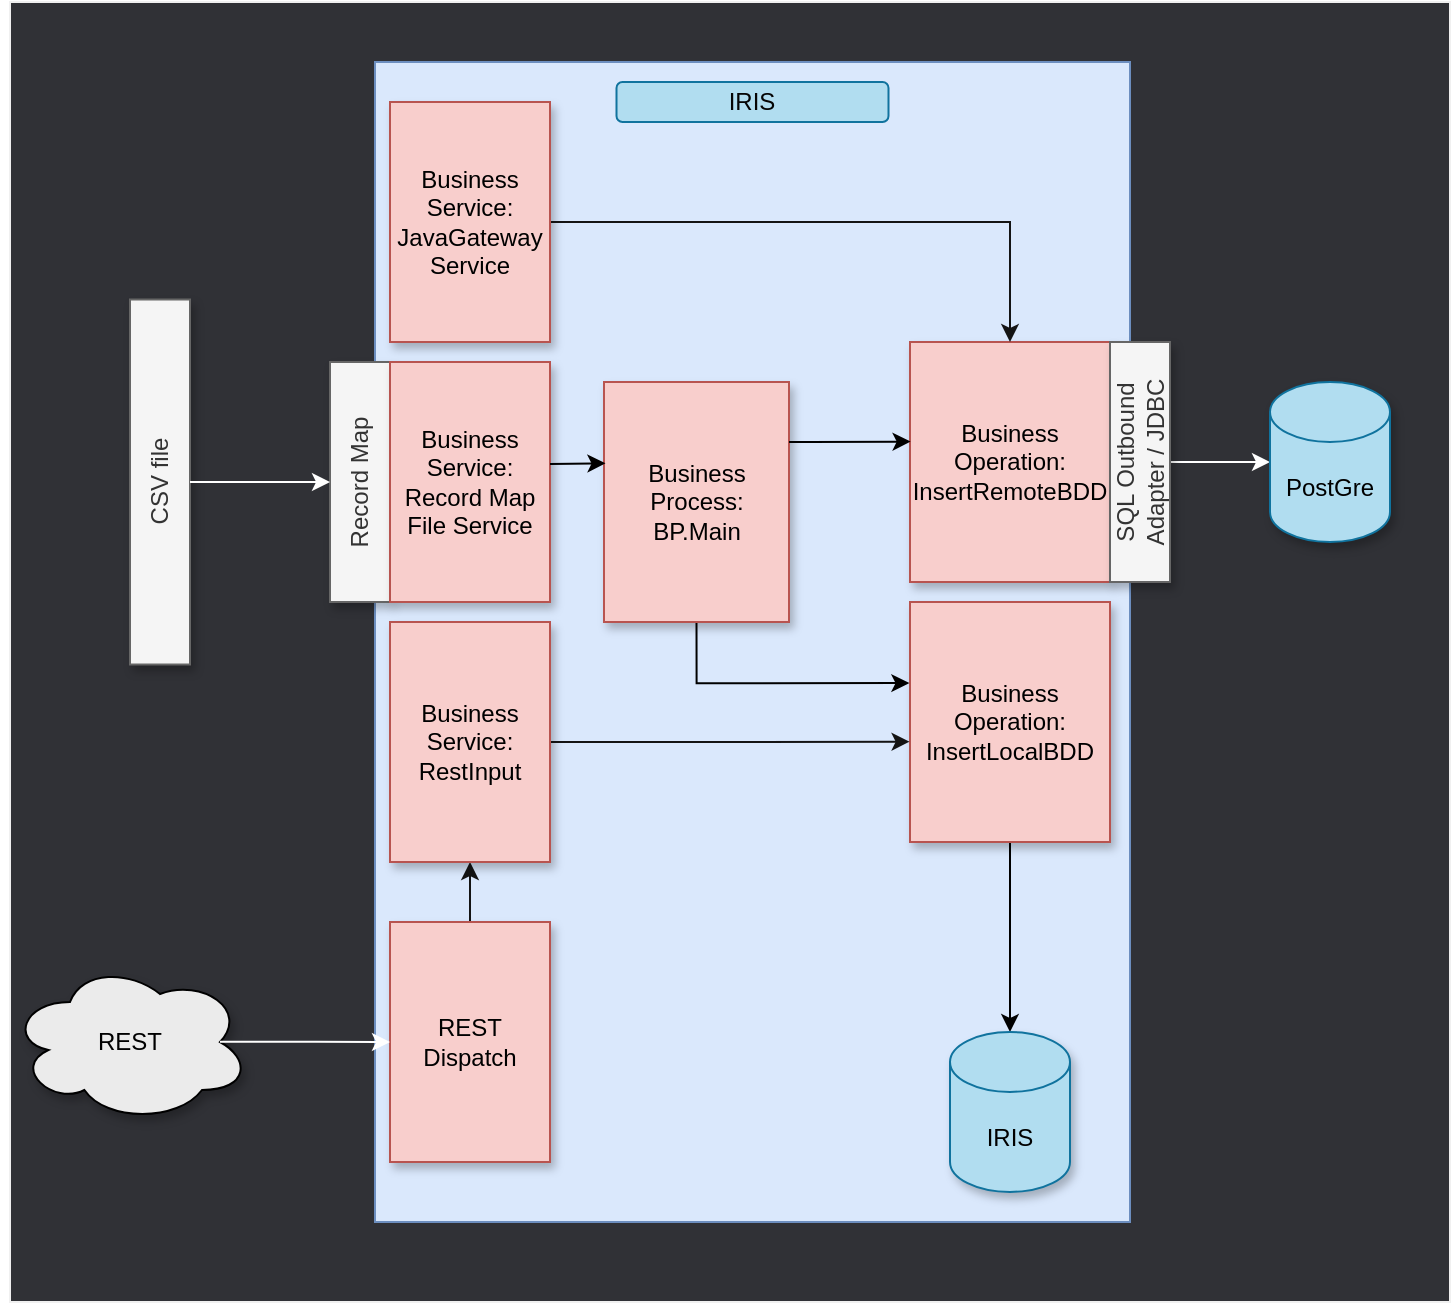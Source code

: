 <mxfile>
    <diagram id="zJOl87O2BwiRSLxjaxJK" name="Page-1">
        <mxGraphModel dx="220" dy="1611" grid="1" gridSize="10" guides="1" tooltips="1" connect="1" arrows="1" fold="1" page="1" pageScale="1" pageWidth="827" pageHeight="1169" math="0" shadow="0">
            <root>
                <mxCell id="0"/>
                <mxCell id="1" parent="0"/>
                <mxCell id="NyS-6g9fIlrOh9EEt9hE-55" value="" style="rounded=0;whiteSpace=wrap;html=1;shadow=0;glass=0;sketch=0;align=center;verticalAlign=middle;fillColor=#303136;strokeColor=#F0F0F0;" parent="1" vertex="1">
                    <mxGeometry x="70" y="-10" width="720" height="650" as="geometry"/>
                </mxCell>
                <mxCell id="NyS-6g9fIlrOh9EEt9hE-1" value="" style="rounded=0;whiteSpace=wrap;html=1;horizontal=1;verticalAlign=top;strokeColor=#6c8ebf;glass=0;shadow=0;sketch=0;fillColor=#dae8fc;" parent="1" vertex="1">
                    <mxGeometry x="252.5" y="20" width="377.5" height="580" as="geometry"/>
                </mxCell>
                <mxCell id="NyS-6g9fIlrOh9EEt9hE-53" style="edgeStyle=orthogonalEdgeStyle;rounded=1;sketch=0;orthogonalLoop=1;jettySize=auto;html=1;exitX=0.5;exitY=1;exitDx=0;exitDy=0;shadow=0;startArrow=none;startFill=0;strokeColor=#000000;entryX=0.5;entryY=0;entryDx=0;entryDy=0;entryPerimeter=0;" parent="1" source="NyS-6g9fIlrOh9EEt9hE-8" target="NyS-6g9fIlrOh9EEt9hE-50" edge="1">
                    <mxGeometry relative="1" as="geometry"/>
                </mxCell>
                <mxCell id="NyS-6g9fIlrOh9EEt9hE-8" value="&lt;font color=&quot;#000000&quot;&gt;Business Operation:&lt;br&gt;InsertLocalBDD&lt;/font&gt;" style="rounded=0;whiteSpace=wrap;html=1;verticalAlign=middle;fillColor=#f8cecc;strokeColor=#b85450;shadow=1;" parent="1" vertex="1">
                    <mxGeometry x="520" y="290" width="100" height="120" as="geometry"/>
                </mxCell>
                <mxCell id="NyS-6g9fIlrOh9EEt9hE-10" value="Record Map" style="rounded=0;whiteSpace=wrap;html=1;verticalAlign=middle;horizontal=0;fillColor=#f5f5f5;strokeColor=#666666;fontColor=#333333;shadow=1;" parent="1" vertex="1">
                    <mxGeometry x="230" y="170" width="30" height="120" as="geometry"/>
                </mxCell>
                <mxCell id="NyS-6g9fIlrOh9EEt9hE-20" value="" style="endArrow=classic;startArrow=none;html=1;exitX=1;exitY=0.5;exitDx=0;exitDy=0;entryX=0;entryY=0.5;entryDx=0;entryDy=0;strokeColor=#FFFFFF;entryPerimeter=0;startFill=0;" parent="1" edge="1" target="10">
                    <mxGeometry width="50" height="50" relative="1" as="geometry">
                        <mxPoint x="650" y="220" as="sourcePoint"/>
                        <mxPoint x="720" y="220" as="targetPoint"/>
                    </mxGeometry>
                </mxCell>
                <mxCell id="NyS-6g9fIlrOh9EEt9hE-40" style="edgeStyle=orthogonalEdgeStyle;rounded=0;sketch=0;orthogonalLoop=1;jettySize=auto;html=1;exitX=0.5;exitY=1;exitDx=0;exitDy=0;entryX=-0.003;entryY=0.338;entryDx=0;entryDy=0;entryPerimeter=0;shadow=0;startArrow=none;startFill=0;strokeColor=#000000;" parent="1" source="NyS-6g9fIlrOh9EEt9hE-33" target="NyS-6g9fIlrOh9EEt9hE-8" edge="1">
                    <mxGeometry relative="1" as="geometry"/>
                </mxCell>
                <mxCell id="NyS-6g9fIlrOh9EEt9hE-34" value="&lt;font color=&quot;#000000&quot;&gt;Business Service:&lt;br&gt;Record Map File Service&lt;/font&gt;" style="rounded=0;html=1;verticalAlign=middle;fillColor=#f8cecc;strokeColor=#b85450;shadow=1;whiteSpace=wrap;" parent="1" vertex="1">
                    <mxGeometry x="260" y="170" width="80" height="120" as="geometry"/>
                </mxCell>
                <mxCell id="NyS-6g9fIlrOh9EEt9hE-35" value="CSV file" style="rounded=0;whiteSpace=wrap;html=1;verticalAlign=middle;horizontal=0;fillColor=#f5f5f5;strokeColor=#666666;fontColor=#333333;shadow=1;" parent="1" vertex="1">
                    <mxGeometry x="130" y="138.75" width="30" height="182.5" as="geometry"/>
                </mxCell>
                <mxCell id="NyS-6g9fIlrOh9EEt9hE-36" value="" style="endArrow=classic;startArrow=none;html=1;exitX=1;exitY=0.5;exitDx=0;exitDy=0;entryX=0;entryY=0.5;entryDx=0;entryDy=0;strokeColor=#FFFFFF;startFill=0;" parent="1" edge="1">
                    <mxGeometry width="50" height="50" relative="1" as="geometry">
                        <mxPoint x="160" y="230" as="sourcePoint"/>
                        <mxPoint x="230" y="230" as="targetPoint"/>
                    </mxGeometry>
                </mxCell>
                <mxCell id="NyS-6g9fIlrOh9EEt9hE-39" value="&lt;font color=&quot;#050505&quot;&gt;IRIS&lt;/font&gt;" style="rounded=1;whiteSpace=wrap;html=1;shadow=0;glass=0;sketch=0;align=center;verticalAlign=middle;gradientDirection=north;fillColor=#b1ddf0;strokeColor=#10739e;" parent="1" vertex="1">
                    <mxGeometry x="373.25" y="30" width="136" height="20" as="geometry"/>
                </mxCell>
                <mxCell id="16" style="edgeStyle=orthogonalEdgeStyle;rounded=0;orthogonalLoop=1;jettySize=auto;html=1;exitX=0.5;exitY=0;exitDx=0;exitDy=0;entryX=0.5;entryY=1;entryDx=0;entryDy=0;startArrow=none;startFill=0;strokeColor=#141414;" edge="1" parent="1" source="NyS-6g9fIlrOh9EEt9hE-46" target="14">
                    <mxGeometry relative="1" as="geometry"/>
                </mxCell>
                <mxCell id="NyS-6g9fIlrOh9EEt9hE-46" value="&lt;font color=&quot;#000000&quot;&gt;REST Dispatch&lt;/font&gt;" style="rounded=0;whiteSpace=wrap;html=1;verticalAlign=middle;fillColor=#f8cecc;strokeColor=#b85450;shadow=1;" parent="1" vertex="1">
                    <mxGeometry x="260" y="450" width="80" height="120" as="geometry"/>
                </mxCell>
                <mxCell id="NyS-6g9fIlrOh9EEt9hE-47" value="&lt;font color=&quot;#000000&quot;&gt;REST&lt;/font&gt;" style="ellipse;shape=cloud;whiteSpace=wrap;html=1;rounded=0;shadow=1;glass=0;sketch=0;gradientColor=none;align=center;verticalAlign=middle;fillColor=#EBEBEB;" parent="1" vertex="1">
                    <mxGeometry x="70" y="470" width="120" height="80" as="geometry"/>
                </mxCell>
                <mxCell id="NyS-6g9fIlrOh9EEt9hE-50" value="&lt;div&gt;&lt;font color=&quot;#000000&quot;&gt;IRIS&lt;/font&gt;&lt;/div&gt;" style="shape=cylinder3;whiteSpace=wrap;html=1;boundedLbl=1;backgroundOutline=1;size=15;rounded=0;shadow=1;glass=0;sketch=0;fillColor=#b1ddf0;align=center;verticalAlign=middle;strokeColor=#10739e;" parent="1" vertex="1">
                    <mxGeometry x="540" y="505" width="60" height="80" as="geometry"/>
                </mxCell>
                <mxCell id="3" value="" style="edgeStyle=orthogonalEdgeStyle;rounded=1;sketch=0;orthogonalLoop=1;jettySize=auto;html=1;shadow=0;startArrow=none;startFill=0;exitX=0.875;exitY=0.5;exitDx=0;exitDy=0;exitPerimeter=0;strokeColor=#FFFFFF;entryX=0;entryY=0.5;entryDx=0;entryDy=0;" parent="1" target="NyS-6g9fIlrOh9EEt9hE-46" edge="1">
                    <mxGeometry relative="1" as="geometry">
                        <mxPoint x="175" y="509.92" as="sourcePoint"/>
                        <mxPoint x="250" y="510" as="targetPoint"/>
                        <Array as="points">
                            <mxPoint x="213" y="510"/>
                        </Array>
                    </mxGeometry>
                </mxCell>
                <mxCell id="NyS-6g9fIlrOh9EEt9hE-33" value="&lt;font color=&quot;#000000&quot;&gt;Business Process:&lt;br&gt;BP.Main&lt;br&gt;&lt;/font&gt;" style="rounded=0;whiteSpace=wrap;html=1;verticalAlign=middle;fillColor=#f8cecc;strokeColor=#b85450;shadow=1;" parent="1" vertex="1">
                    <mxGeometry x="367" y="180" width="92.5" height="120" as="geometry"/>
                </mxCell>
                <mxCell id="7" style="edgeStyle=orthogonalEdgeStyle;rounded=0;sketch=0;orthogonalLoop=1;jettySize=auto;html=1;entryX=0.008;entryY=0.339;entryDx=0;entryDy=0;entryPerimeter=0;shadow=0;startArrow=none;startFill=0;strokeColor=#000000;" edge="1" parent="1" target="NyS-6g9fIlrOh9EEt9hE-33">
                    <mxGeometry relative="1" as="geometry">
                        <mxPoint x="340" y="221" as="sourcePoint"/>
                        <mxPoint x="490.72" y="200.68" as="targetPoint"/>
                        <Array as="points">
                            <mxPoint x="340" y="221"/>
                        </Array>
                    </mxGeometry>
                </mxCell>
                <mxCell id="8" value="&lt;font color=&quot;#000000&quot;&gt;Business Operation: InsertRemoteBDD&lt;/font&gt;" style="rounded=0;whiteSpace=wrap;html=1;verticalAlign=middle;fillColor=#f8cecc;strokeColor=#b85450;shadow=1;" vertex="1" parent="1">
                    <mxGeometry x="520" y="160" width="100" height="120" as="geometry"/>
                </mxCell>
                <mxCell id="9" style="edgeStyle=orthogonalEdgeStyle;rounded=0;sketch=0;orthogonalLoop=1;jettySize=auto;html=1;shadow=0;startArrow=none;startFill=0;strokeColor=#000000;exitX=1;exitY=0.25;exitDx=0;exitDy=0;entryX=0.003;entryY=0.415;entryDx=0;entryDy=0;entryPerimeter=0;" edge="1" parent="1" source="NyS-6g9fIlrOh9EEt9hE-33" target="8">
                    <mxGeometry relative="1" as="geometry">
                        <mxPoint x="350" y="231" as="sourcePoint"/>
                        <mxPoint x="520" y="190" as="targetPoint"/>
                        <Array as="points">
                            <mxPoint x="470" y="210"/>
                            <mxPoint x="470" y="210"/>
                        </Array>
                    </mxGeometry>
                </mxCell>
                <mxCell id="10" value="&lt;div&gt;&lt;font color=&quot;#000000&quot;&gt;PostGre&lt;/font&gt;&lt;/div&gt;" style="shape=cylinder3;whiteSpace=wrap;html=1;boundedLbl=1;backgroundOutline=1;size=15;rounded=0;shadow=1;glass=0;sketch=0;fillColor=#b1ddf0;align=center;verticalAlign=middle;strokeColor=#10739e;" vertex="1" parent="1">
                    <mxGeometry x="700" y="180" width="60" height="80" as="geometry"/>
                </mxCell>
                <mxCell id="13" style="edgeStyle=orthogonalEdgeStyle;rounded=0;orthogonalLoop=1;jettySize=auto;html=1;exitX=1;exitY=0.5;exitDx=0;exitDy=0;entryX=0.5;entryY=0;entryDx=0;entryDy=0;startArrow=none;startFill=0;strokeColor=#141414;" edge="1" parent="1" source="11" target="8">
                    <mxGeometry relative="1" as="geometry"/>
                </mxCell>
                <mxCell id="11" value="&lt;font color=&quot;#000000&quot;&gt;Business Service:&lt;br&gt;JavaGateway Service&lt;/font&gt;" style="rounded=0;html=1;verticalAlign=middle;fillColor=#f8cecc;strokeColor=#b85450;shadow=1;whiteSpace=wrap;" vertex="1" parent="1">
                    <mxGeometry x="260" y="40" width="80" height="120" as="geometry"/>
                </mxCell>
                <mxCell id="NyS-6g9fIlrOh9EEt9hE-11" value="SQL Outbound Adapter / JDBC" style="rounded=0;whiteSpace=wrap;html=1;verticalAlign=middle;horizontal=0;align=center;fillColor=#f5f5f5;strokeColor=#666666;fontColor=#333333;shadow=1;" parent="1" vertex="1">
                    <mxGeometry x="620" y="160" width="30" height="120" as="geometry"/>
                </mxCell>
                <mxCell id="15" style="edgeStyle=orthogonalEdgeStyle;rounded=0;orthogonalLoop=1;jettySize=auto;html=1;exitX=1;exitY=0.5;exitDx=0;exitDy=0;entryX=-0.002;entryY=0.582;entryDx=0;entryDy=0;entryPerimeter=0;startArrow=none;startFill=0;strokeColor=#141414;" edge="1" parent="1" source="14" target="NyS-6g9fIlrOh9EEt9hE-8">
                    <mxGeometry relative="1" as="geometry"/>
                </mxCell>
                <mxCell id="14" value="&lt;font color=&quot;#000000&quot;&gt;Business Service:&lt;br&gt;RestInput&lt;br&gt;&lt;/font&gt;" style="rounded=0;html=1;verticalAlign=middle;fillColor=#f8cecc;strokeColor=#b85450;shadow=1;whiteSpace=wrap;" vertex="1" parent="1">
                    <mxGeometry x="260" y="300" width="80" height="120" as="geometry"/>
                </mxCell>
            </root>
        </mxGraphModel>
    </diagram>
</mxfile>